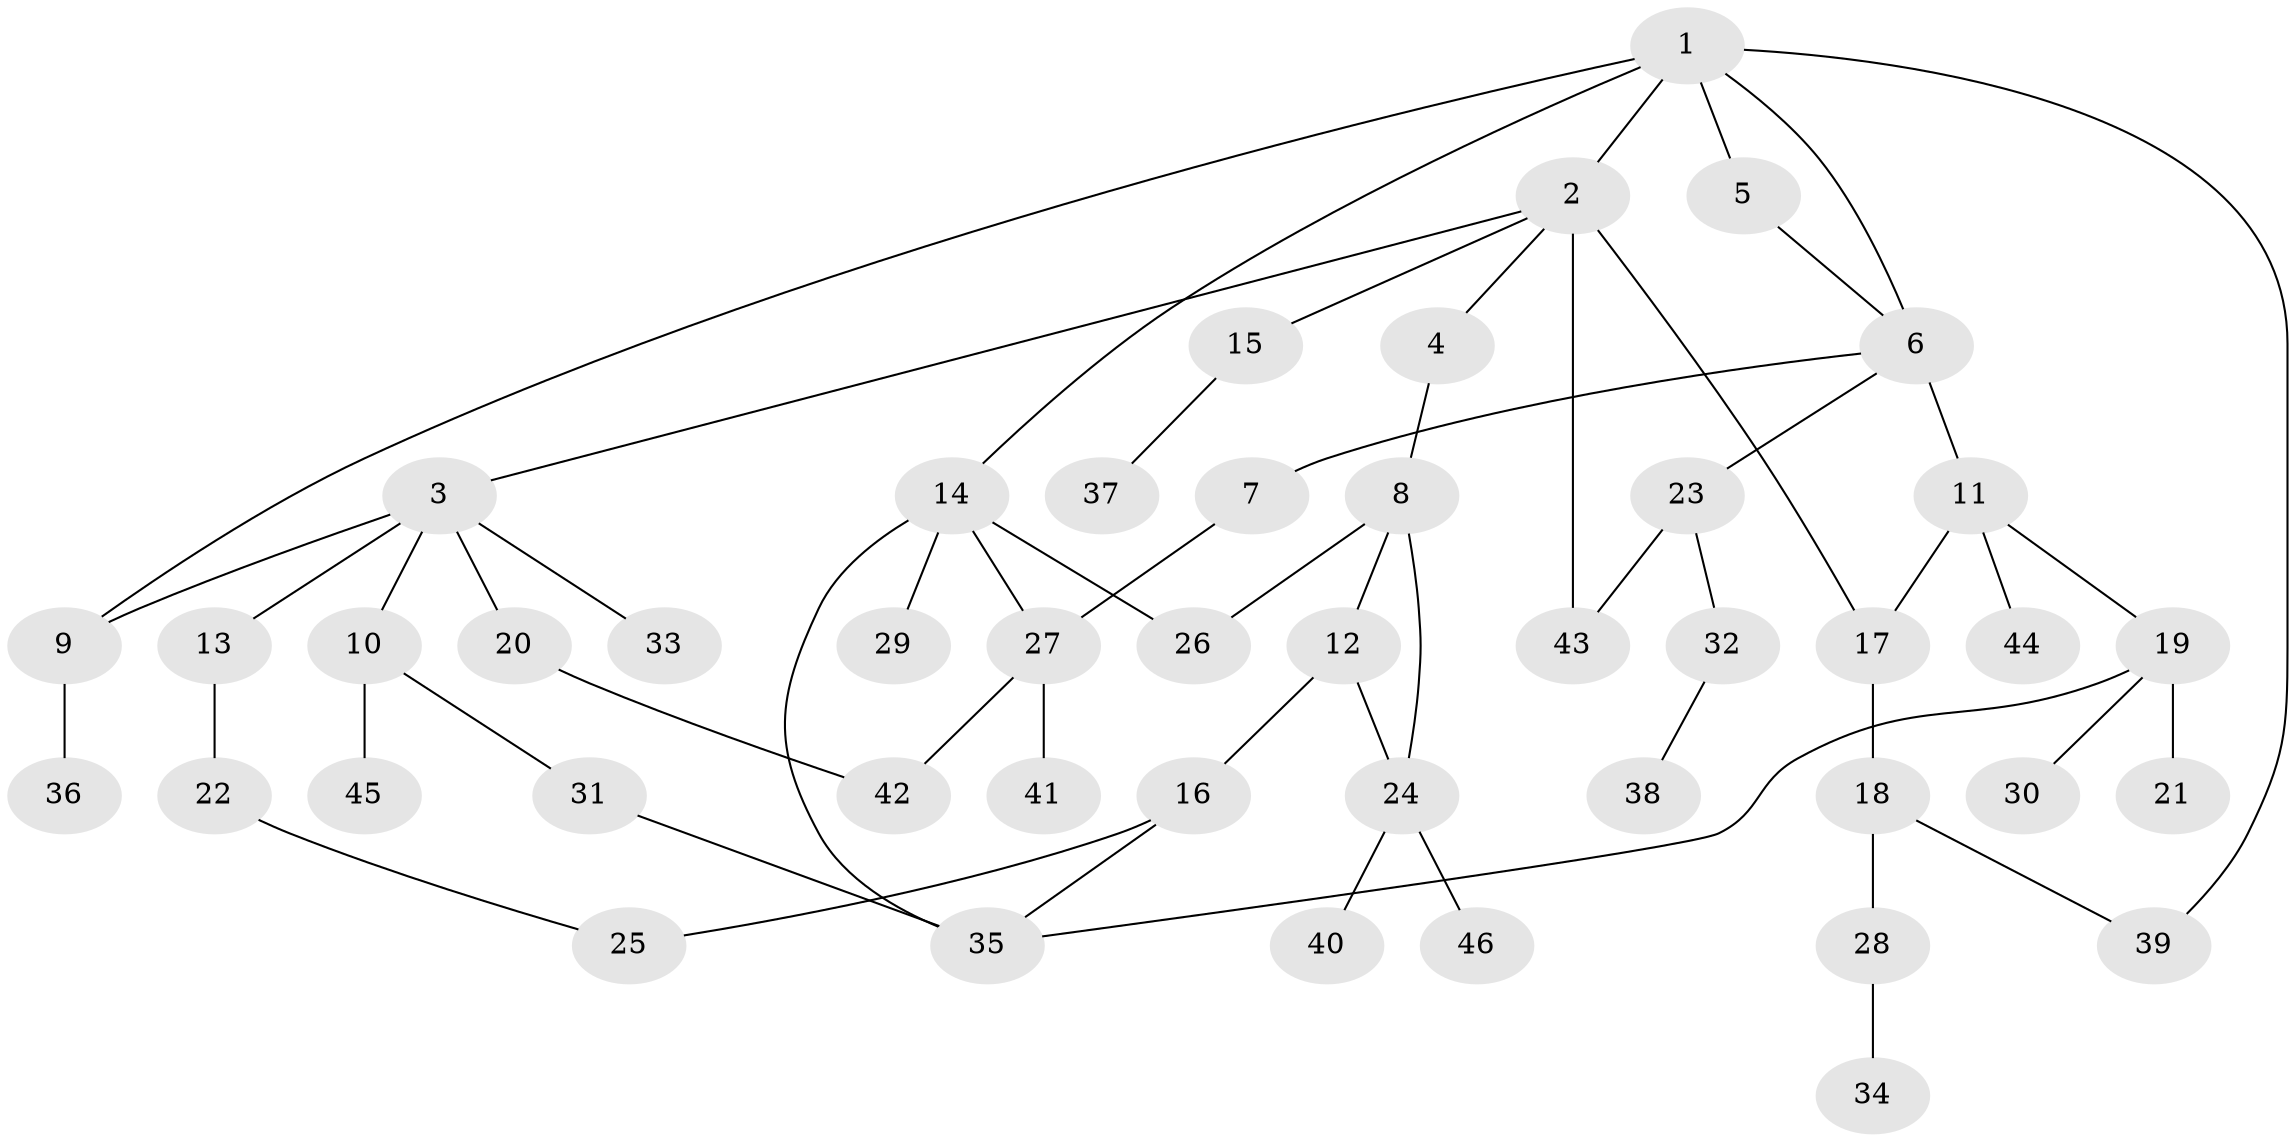 // original degree distribution, {5: 0.06521739130434782, 8: 0.010869565217391304, 2: 0.34782608695652173, 3: 0.18478260869565216, 4: 0.09782608695652174, 1: 0.29347826086956524}
// Generated by graph-tools (version 1.1) at 2025/49/03/04/25 22:49:02]
// undirected, 46 vertices, 58 edges
graph export_dot {
  node [color=gray90,style=filled];
  1;
  2;
  3;
  4;
  5;
  6;
  7;
  8;
  9;
  10;
  11;
  12;
  13;
  14;
  15;
  16;
  17;
  18;
  19;
  20;
  21;
  22;
  23;
  24;
  25;
  26;
  27;
  28;
  29;
  30;
  31;
  32;
  33;
  34;
  35;
  36;
  37;
  38;
  39;
  40;
  41;
  42;
  43;
  44;
  45;
  46;
  1 -- 2 [weight=1.0];
  1 -- 5 [weight=1.0];
  1 -- 6 [weight=1.0];
  1 -- 9 [weight=1.0];
  1 -- 14 [weight=1.0];
  1 -- 39 [weight=1.0];
  2 -- 3 [weight=1.0];
  2 -- 4 [weight=1.0];
  2 -- 15 [weight=1.0];
  2 -- 17 [weight=2.0];
  2 -- 43 [weight=1.0];
  3 -- 9 [weight=1.0];
  3 -- 10 [weight=1.0];
  3 -- 13 [weight=1.0];
  3 -- 20 [weight=1.0];
  3 -- 33 [weight=1.0];
  4 -- 8 [weight=1.0];
  5 -- 6 [weight=1.0];
  6 -- 7 [weight=1.0];
  6 -- 11 [weight=1.0];
  6 -- 23 [weight=1.0];
  7 -- 27 [weight=1.0];
  8 -- 12 [weight=1.0];
  8 -- 24 [weight=1.0];
  8 -- 26 [weight=3.0];
  9 -- 36 [weight=1.0];
  10 -- 31 [weight=1.0];
  10 -- 45 [weight=1.0];
  11 -- 17 [weight=1.0];
  11 -- 19 [weight=1.0];
  11 -- 44 [weight=1.0];
  12 -- 16 [weight=1.0];
  12 -- 24 [weight=1.0];
  13 -- 22 [weight=1.0];
  14 -- 26 [weight=1.0];
  14 -- 27 [weight=1.0];
  14 -- 29 [weight=1.0];
  14 -- 35 [weight=1.0];
  15 -- 37 [weight=1.0];
  16 -- 25 [weight=1.0];
  16 -- 35 [weight=1.0];
  17 -- 18 [weight=1.0];
  18 -- 28 [weight=1.0];
  18 -- 39 [weight=1.0];
  19 -- 21 [weight=1.0];
  19 -- 30 [weight=1.0];
  19 -- 35 [weight=1.0];
  20 -- 42 [weight=1.0];
  22 -- 25 [weight=1.0];
  23 -- 32 [weight=2.0];
  23 -- 43 [weight=1.0];
  24 -- 40 [weight=1.0];
  24 -- 46 [weight=1.0];
  27 -- 41 [weight=2.0];
  27 -- 42 [weight=1.0];
  28 -- 34 [weight=1.0];
  31 -- 35 [weight=1.0];
  32 -- 38 [weight=1.0];
}
